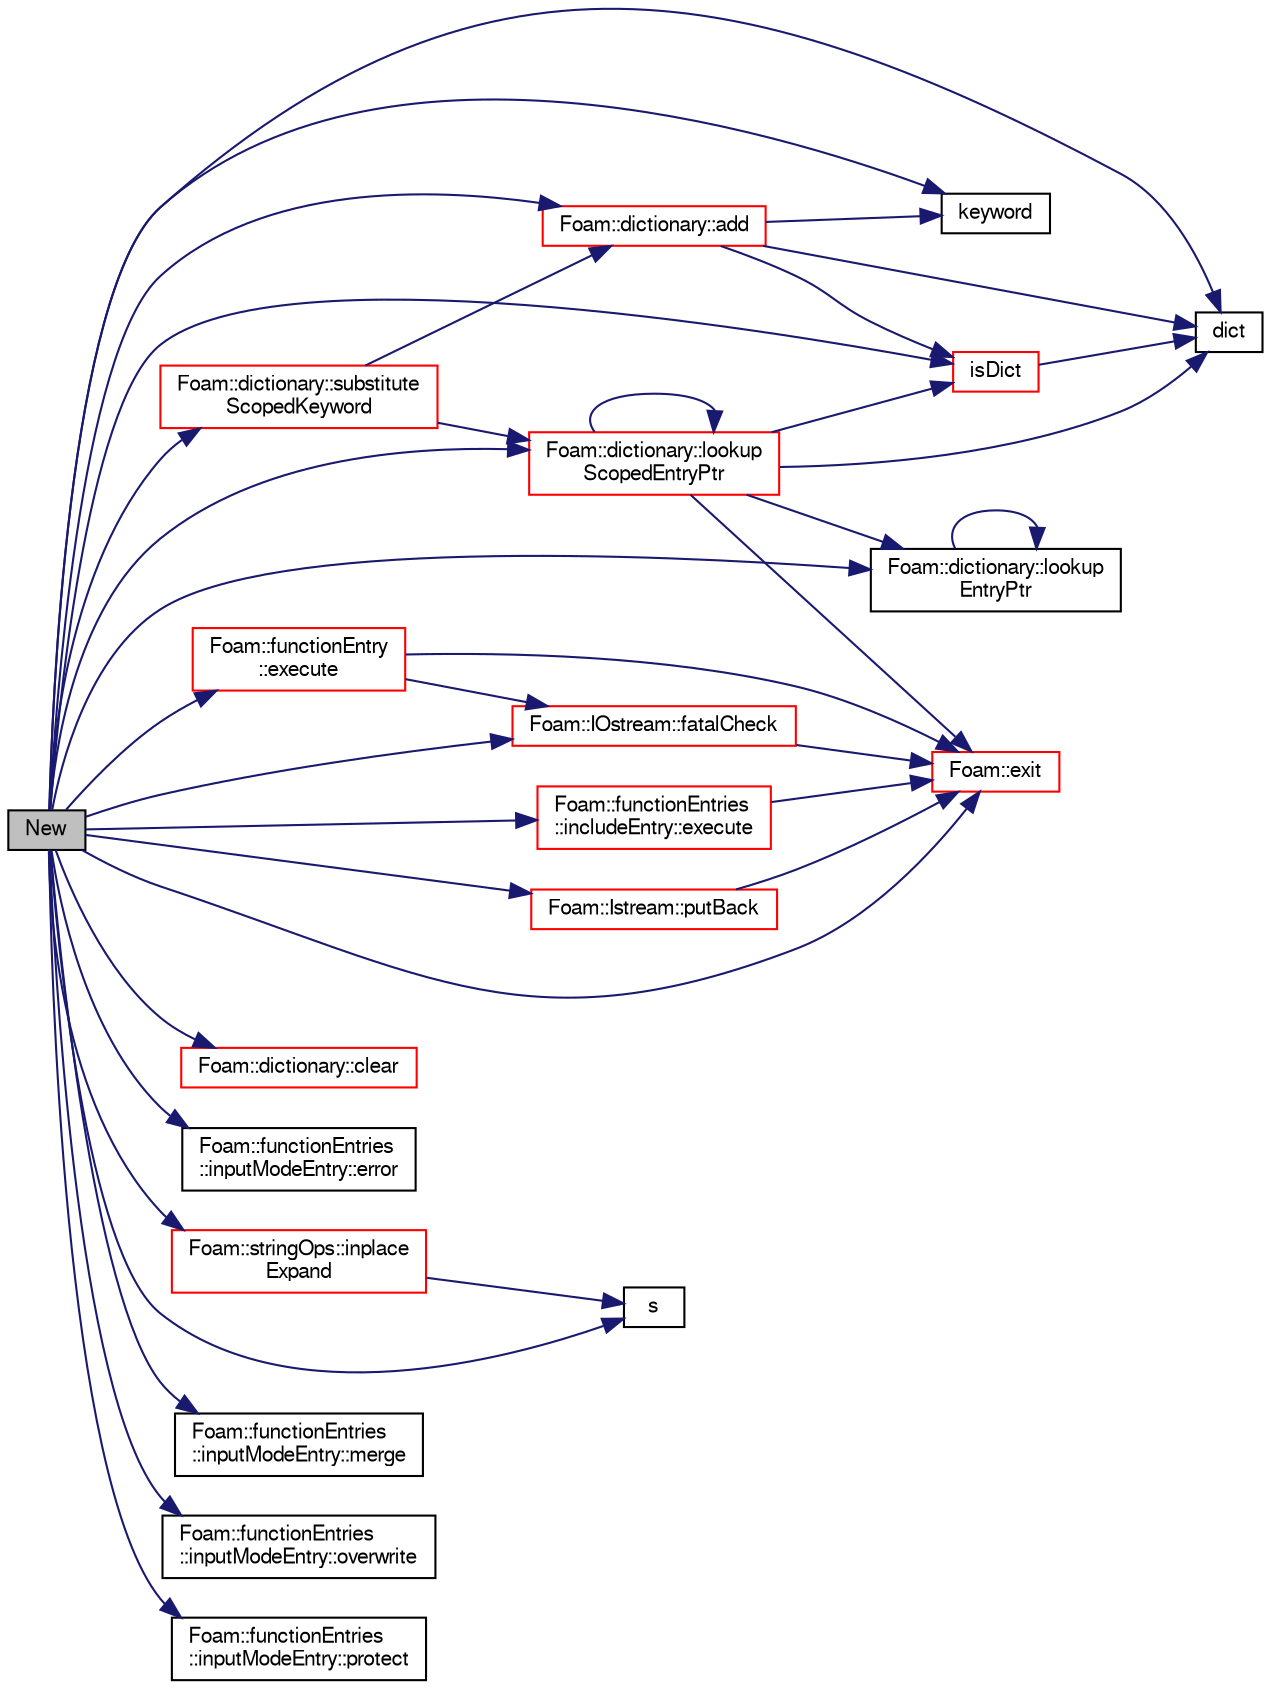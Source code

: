 digraph "New"
{
  bgcolor="transparent";
  edge [fontname="FreeSans",fontsize="10",labelfontname="FreeSans",labelfontsize="10"];
  node [fontname="FreeSans",fontsize="10",shape=record];
  rankdir="LR";
  Node12 [label="New",height=0.2,width=0.4,color="black", fillcolor="grey75", style="filled", fontcolor="black"];
  Node12 -> Node13 [color="midnightblue",fontsize="10",style="solid",fontname="FreeSans"];
  Node13 [label="Foam::dictionary::add",height=0.2,width=0.4,color="red",URL="$a26014.html#ac2ddcab42322c8d8af5e5830ab4d431b",tooltip="Add a new entry. "];
  Node13 -> Node15 [color="midnightblue",fontsize="10",style="solid",fontname="FreeSans"];
  Node15 [label="dict",height=0.2,width=0.4,color="black",URL="$a26022.html#abd246c36ef3a3776f7d6e517dc9621af",tooltip="Return dictionary if this entry is a dictionary. "];
  Node13 -> Node18 [color="midnightblue",fontsize="10",style="solid",fontname="FreeSans"];
  Node18 [label="isDict",height=0.2,width=0.4,color="red",URL="$a26022.html#a33b200039e283c4ad4ad9a4756ffafd1",tooltip="Return true if this entry is a dictionary. "];
  Node18 -> Node15 [color="midnightblue",fontsize="10",style="solid",fontname="FreeSans"];
  Node13 -> Node50 [color="midnightblue",fontsize="10",style="solid",fontname="FreeSans"];
  Node50 [label="keyword",height=0.2,width=0.4,color="black",URL="$a26022.html#a524d765e79e84690b9c13f55191b85c7",tooltip="Return keyword. "];
  Node12 -> Node56 [color="midnightblue",fontsize="10",style="solid",fontname="FreeSans"];
  Node56 [label="Foam::dictionary::clear",height=0.2,width=0.4,color="red",URL="$a26014.html#ac8bb3912a3ce86b15842e79d0b421204",tooltip="Clear the dictionary. "];
  Node12 -> Node15 [color="midnightblue",fontsize="10",style="solid",fontname="FreeSans"];
  Node12 -> Node58 [color="midnightblue",fontsize="10",style="solid",fontname="FreeSans"];
  Node58 [label="Foam::functionEntries\l::inputModeEntry::error",height=0.2,width=0.4,color="black",URL="$a26050.html#a91004c239942d94aa16e9d9dc0f45160",tooltip="Return true if the inputMode is error. "];
  Node12 -> Node59 [color="midnightblue",fontsize="10",style="solid",fontname="FreeSans"];
  Node59 [label="Foam::functionEntry\l::execute",height=0.2,width=0.4,color="red",URL="$a26034.html#a69734246e20b250d3c8cabe9a484fc55",tooltip="Execute the functionEntry in a sub-dict context. "];
  Node59 -> Node60 [color="midnightblue",fontsize="10",style="solid",fontname="FreeSans"];
  Node60 [label="Foam::IOstream::fatalCheck",height=0.2,width=0.4,color="red",URL="$a26226.html#a52992bb0e37fe2a5e8f62f37ad234663",tooltip="Check IOstream status for given operation. "];
  Node60 -> Node62 [color="midnightblue",fontsize="10",style="solid",fontname="FreeSans"];
  Node62 [label="Foam::exit",height=0.2,width=0.4,color="red",URL="$a21124.html#a06ca7250d8e89caf05243ec094843642"];
  Node59 -> Node62 [color="midnightblue",fontsize="10",style="solid",fontname="FreeSans"];
  Node12 -> Node66 [color="midnightblue",fontsize="10",style="solid",fontname="FreeSans"];
  Node66 [label="Foam::functionEntries\l::includeEntry::execute",height=0.2,width=0.4,color="red",URL="$a26038.html#a0aa3070c44783d911c1f7924042f1cea",tooltip="Execute the functionEntry in a sub-dict context. "];
  Node66 -> Node62 [color="midnightblue",fontsize="10",style="solid",fontname="FreeSans"];
  Node12 -> Node62 [color="midnightblue",fontsize="10",style="solid",fontname="FreeSans"];
  Node12 -> Node60 [color="midnightblue",fontsize="10",style="solid",fontname="FreeSans"];
  Node12 -> Node70 [color="midnightblue",fontsize="10",style="solid",fontname="FreeSans"];
  Node70 [label="Foam::stringOps::inplace\lExpand",height=0.2,width=0.4,color="red",URL="$a21166.html#adf940b7b0788929e0e11ea44e7f9c1bb",tooltip="Inplace expand occurences of variables according to the mapping. "];
  Node70 -> Node72 [color="midnightblue",fontsize="10",style="solid",fontname="FreeSans"];
  Node72 [label="s",height=0.2,width=0.4,color="black",URL="$a18905.html#abb9c4233033fad2ad0206cd4adad3b9f"];
  Node12 -> Node18 [color="midnightblue",fontsize="10",style="solid",fontname="FreeSans"];
  Node12 -> Node50 [color="midnightblue",fontsize="10",style="solid",fontname="FreeSans"];
  Node12 -> Node74 [color="midnightblue",fontsize="10",style="solid",fontname="FreeSans"];
  Node74 [label="Foam::dictionary::lookup\lEntryPtr",height=0.2,width=0.4,color="black",URL="$a26014.html#a63ca8c5575e79a6e04b8a1e1c4c1d958",tooltip="Find and return an entry data stream pointer if present. "];
  Node74 -> Node74 [color="midnightblue",fontsize="10",style="solid",fontname="FreeSans"];
  Node12 -> Node75 [color="midnightblue",fontsize="10",style="solid",fontname="FreeSans"];
  Node75 [label="Foam::dictionary::lookup\lScopedEntryPtr",height=0.2,width=0.4,color="red",URL="$a26014.html#aa0ed8374f3da864708de908037607551",tooltip="Find and return an entry data stream pointer if present. "];
  Node75 -> Node15 [color="midnightblue",fontsize="10",style="solid",fontname="FreeSans"];
  Node75 -> Node62 [color="midnightblue",fontsize="10",style="solid",fontname="FreeSans"];
  Node75 -> Node18 [color="midnightblue",fontsize="10",style="solid",fontname="FreeSans"];
  Node75 -> Node74 [color="midnightblue",fontsize="10",style="solid",fontname="FreeSans"];
  Node75 -> Node75 [color="midnightblue",fontsize="10",style="solid",fontname="FreeSans"];
  Node12 -> Node328 [color="midnightblue",fontsize="10",style="solid",fontname="FreeSans"];
  Node328 [label="Foam::functionEntries\l::inputModeEntry::merge",height=0.2,width=0.4,color="black",URL="$a26050.html#a870258efaa903381c51335ae0aed8bb4",tooltip="Return true if the inputMode is merge. "];
  Node12 -> Node329 [color="midnightblue",fontsize="10",style="solid",fontname="FreeSans"];
  Node329 [label="Foam::functionEntries\l::inputModeEntry::overwrite",height=0.2,width=0.4,color="black",URL="$a26050.html#a70c47b2c300b1bc0bff3524ca0d1bc94",tooltip="Return true if the inputMode is overwrite. "];
  Node12 -> Node330 [color="midnightblue",fontsize="10",style="solid",fontname="FreeSans"];
  Node330 [label="Foam::functionEntries\l::inputModeEntry::protect",height=0.2,width=0.4,color="black",URL="$a26050.html#a845c5648fde03e1327457644775bc2f1",tooltip="Return true if the inputMode is protect. "];
  Node12 -> Node331 [color="midnightblue",fontsize="10",style="solid",fontname="FreeSans"];
  Node331 [label="Foam::Istream::putBack",height=0.2,width=0.4,color="red",URL="$a26234.html#af22e503b062298eef54e360dfc06d0b4",tooltip="Put back token. "];
  Node331 -> Node62 [color="midnightblue",fontsize="10",style="solid",fontname="FreeSans"];
  Node12 -> Node72 [color="midnightblue",fontsize="10",style="solid",fontname="FreeSans"];
  Node12 -> Node332 [color="midnightblue",fontsize="10",style="solid",fontname="FreeSans"];
  Node332 [label="Foam::dictionary::substitute\lScopedKeyword",height=0.2,width=0.4,color="red",URL="$a26014.html#a2bc995b506ef1e06d626af0fcc6a7296",tooltip="Substitute the given scoped keyword prepended by &#39;$&#39; with the. "];
  Node332 -> Node13 [color="midnightblue",fontsize="10",style="solid",fontname="FreeSans"];
  Node332 -> Node75 [color="midnightblue",fontsize="10",style="solid",fontname="FreeSans"];
}
